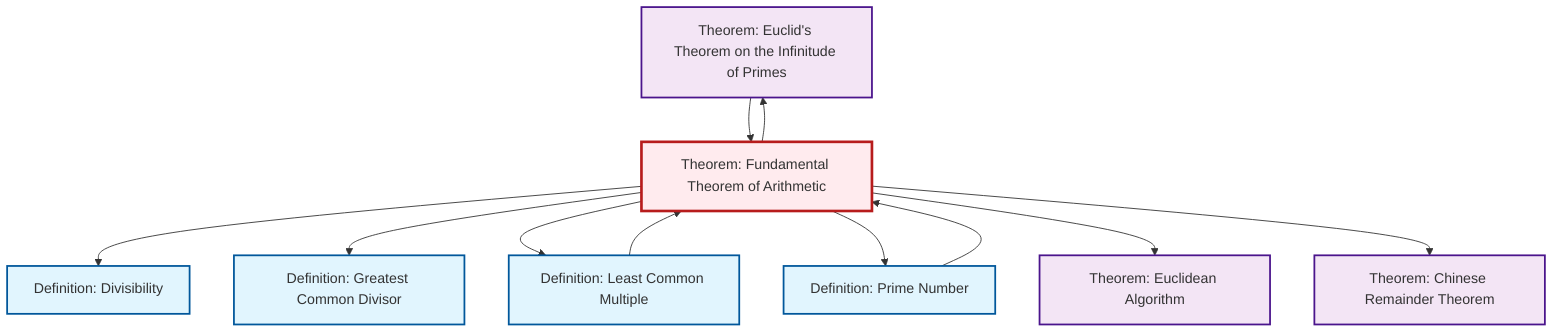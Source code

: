 graph TD
    classDef definition fill:#e1f5fe,stroke:#01579b,stroke-width:2px
    classDef theorem fill:#f3e5f5,stroke:#4a148c,stroke-width:2px
    classDef axiom fill:#fff3e0,stroke:#e65100,stroke-width:2px
    classDef example fill:#e8f5e9,stroke:#1b5e20,stroke-width:2px
    classDef current fill:#ffebee,stroke:#b71c1c,stroke-width:3px
    thm-euclidean-algorithm["Theorem: Euclidean Algorithm"]:::theorem
    def-gcd["Definition: Greatest Common Divisor"]:::definition
    thm-euclid-infinitude-primes["Theorem: Euclid's Theorem on the Infinitude of Primes"]:::theorem
    thm-chinese-remainder["Theorem: Chinese Remainder Theorem"]:::theorem
    def-prime["Definition: Prime Number"]:::definition
    thm-fundamental-arithmetic["Theorem: Fundamental Theorem of Arithmetic"]:::theorem
    def-divisibility["Definition: Divisibility"]:::definition
    def-lcm["Definition: Least Common Multiple"]:::definition
    thm-fundamental-arithmetic --> def-divisibility
    thm-fundamental-arithmetic --> thm-euclid-infinitude-primes
    thm-euclid-infinitude-primes --> thm-fundamental-arithmetic
    thm-fundamental-arithmetic --> def-gcd
    def-lcm --> thm-fundamental-arithmetic
    thm-fundamental-arithmetic --> def-lcm
    thm-fundamental-arithmetic --> def-prime
    thm-fundamental-arithmetic --> thm-euclidean-algorithm
    thm-fundamental-arithmetic --> thm-chinese-remainder
    def-prime --> thm-fundamental-arithmetic
    class thm-fundamental-arithmetic current